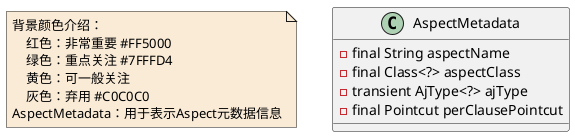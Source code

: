 @startuml

note  as N1 #FAEBD7
    背景颜色介绍：
        红色：非常重要 #FF5000
        绿色：重点关注 #7FFFD4
        黄色：可一般关注
        灰色：弃用 #C0C0C0
    AspectMetadata：用于表示Aspect元数据信息
end note


class AspectMetadata
AspectMetadata : -final String aspectName
AspectMetadata : -final Class<?> aspectClass
AspectMetadata : -transient AjType<?> ajType
AspectMetadata : -final Pointcut perClausePointcut


@enduml